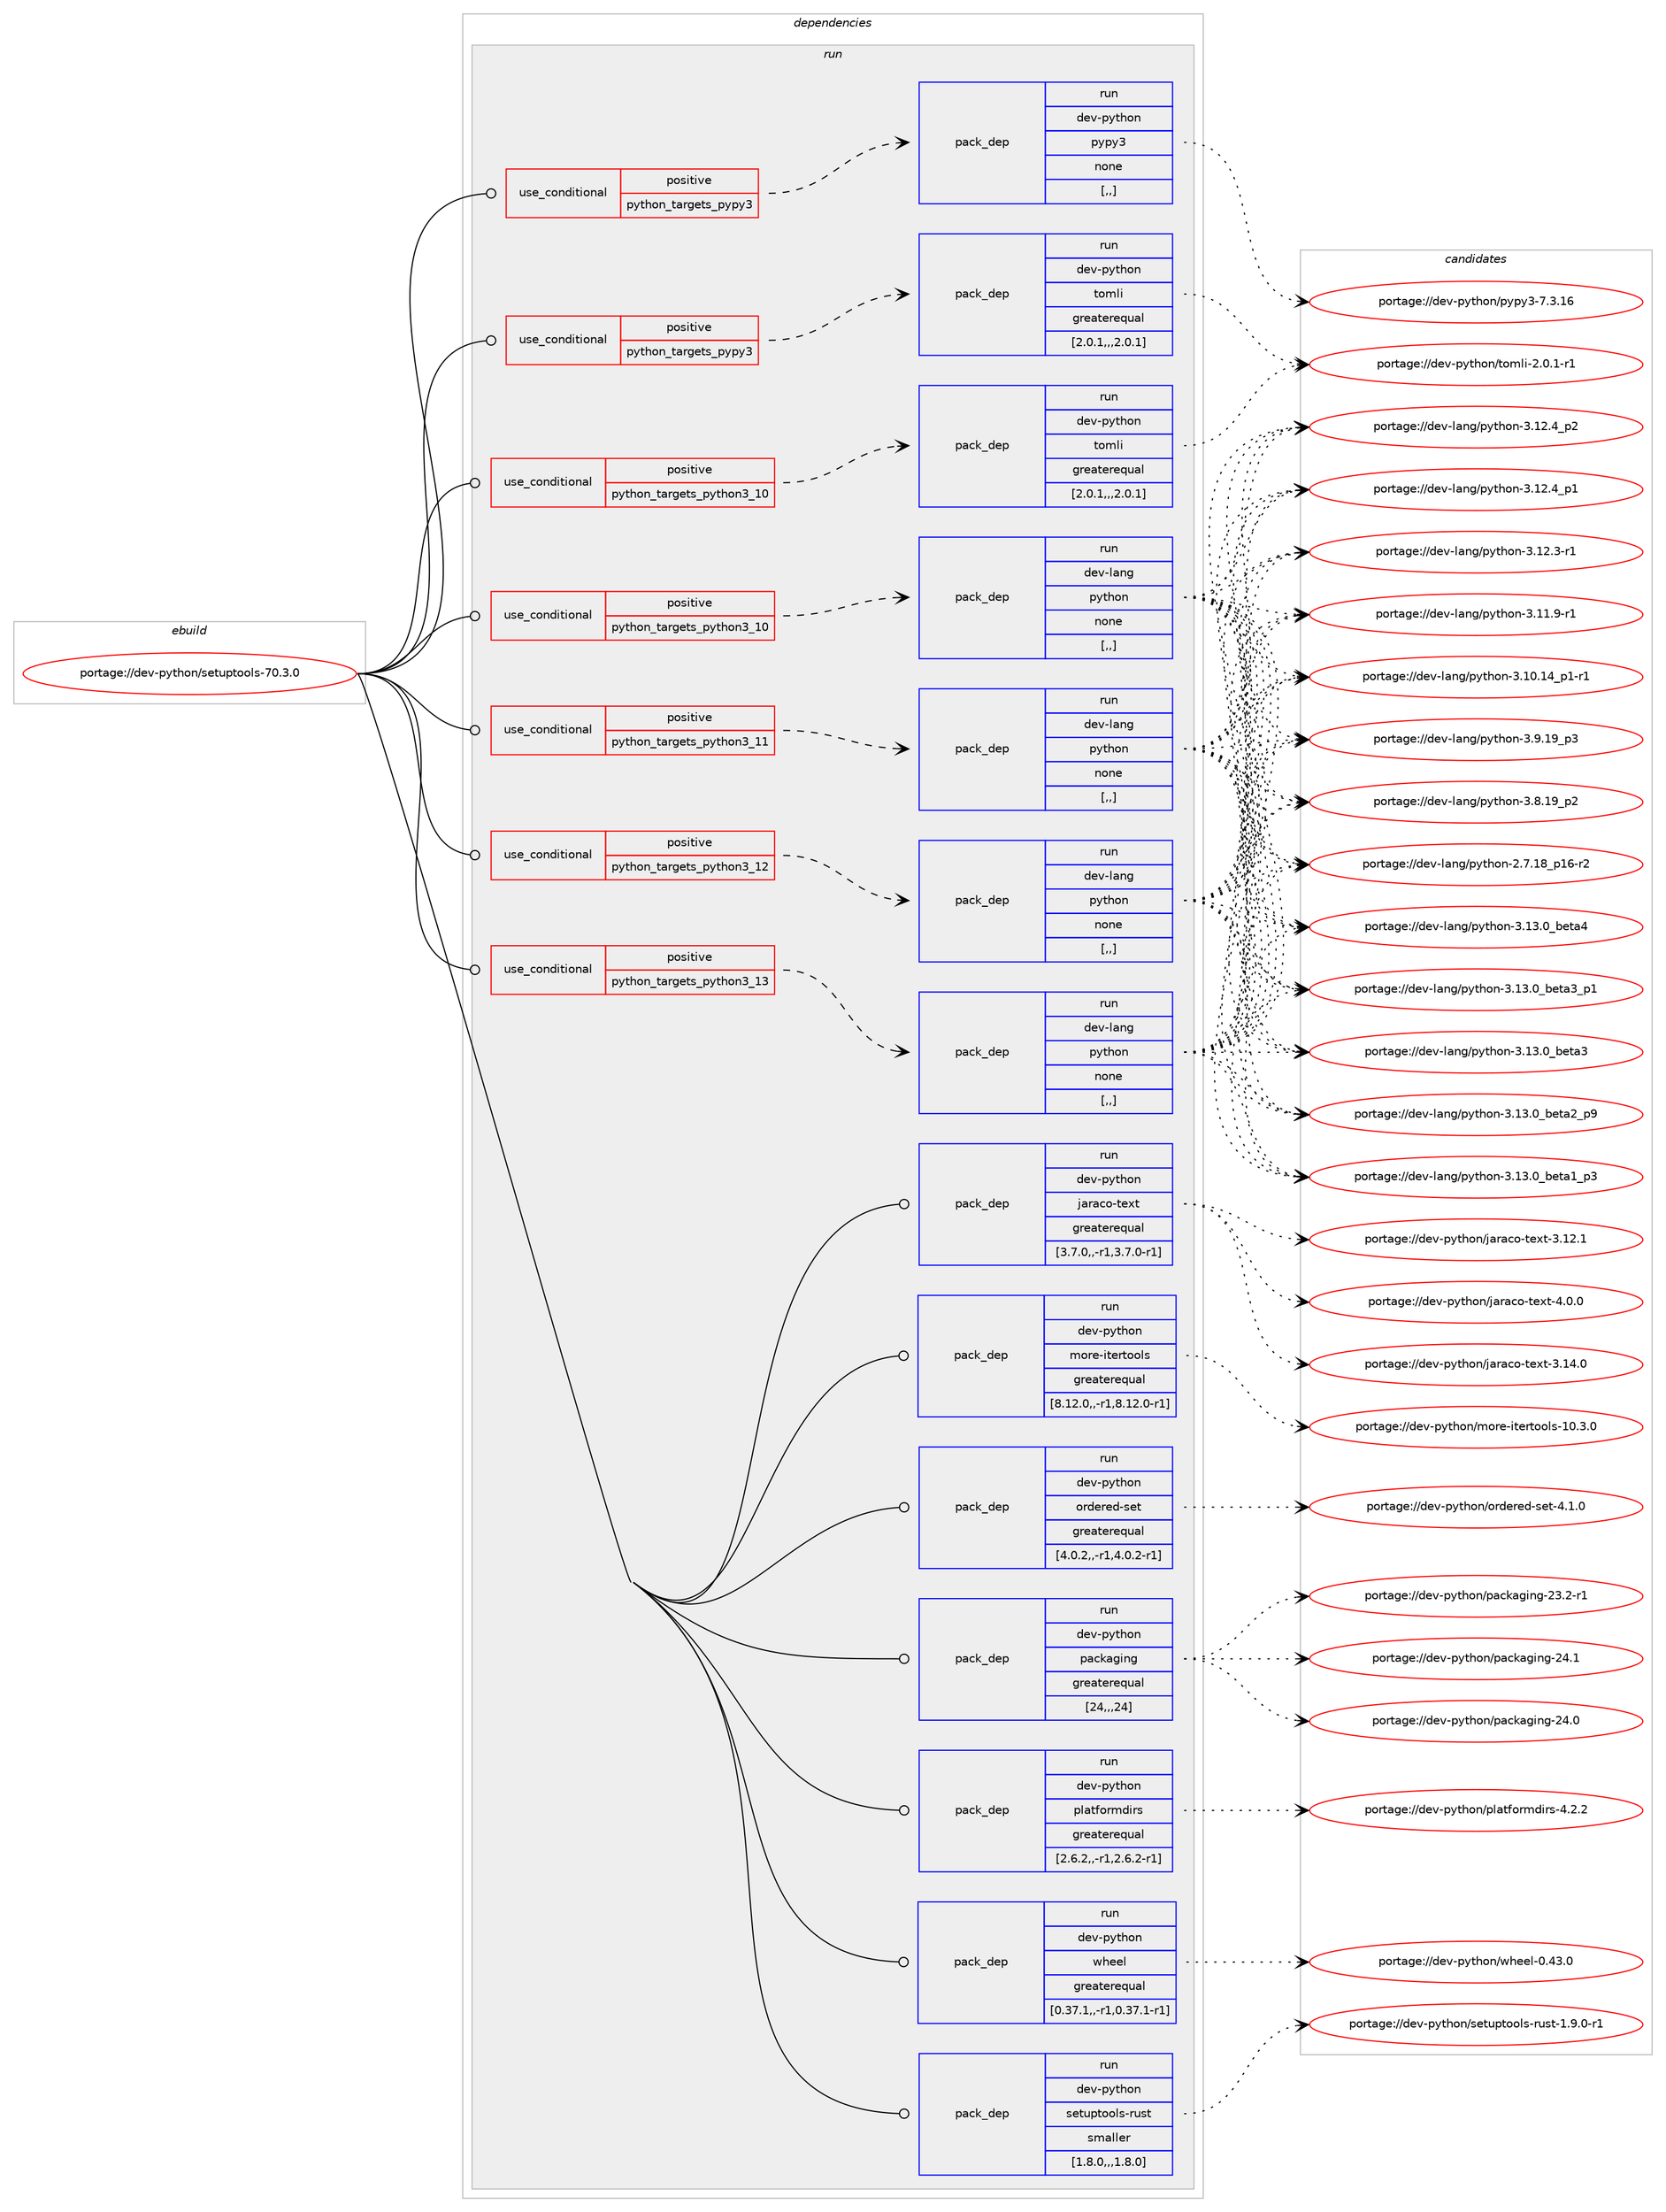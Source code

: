 digraph prolog {

# *************
# Graph options
# *************

newrank=true;
concentrate=true;
compound=true;
graph [rankdir=LR,fontname=Helvetica,fontsize=10,ranksep=1.5];#, ranksep=2.5, nodesep=0.2];
edge  [arrowhead=vee];
node  [fontname=Helvetica,fontsize=10];

# **********
# The ebuild
# **********

subgraph cluster_leftcol {
color=gray;
label=<<i>ebuild</i>>;
id [label="portage://dev-python/setuptools-70.3.0", color=red, width=4, href="../dev-python/setuptools-70.3.0.svg"];
}

# ****************
# The dependencies
# ****************

subgraph cluster_midcol {
color=gray;
label=<<i>dependencies</i>>;
subgraph cluster_compile {
fillcolor="#eeeeee";
style=filled;
label=<<i>compile</i>>;
}
subgraph cluster_compileandrun {
fillcolor="#eeeeee";
style=filled;
label=<<i>compile and run</i>>;
}
subgraph cluster_run {
fillcolor="#eeeeee";
style=filled;
label=<<i>run</i>>;
subgraph cond39497 {
dependency163230 [label=<<TABLE BORDER="0" CELLBORDER="1" CELLSPACING="0" CELLPADDING="4"><TR><TD ROWSPAN="3" CELLPADDING="10">use_conditional</TD></TR><TR><TD>positive</TD></TR><TR><TD>python_targets_pypy3</TD></TR></TABLE>>, shape=none, color=red];
subgraph pack122461 {
dependency163231 [label=<<TABLE BORDER="0" CELLBORDER="1" CELLSPACING="0" CELLPADDING="4" WIDTH="220"><TR><TD ROWSPAN="6" CELLPADDING="30">pack_dep</TD></TR><TR><TD WIDTH="110">run</TD></TR><TR><TD>dev-python</TD></TR><TR><TD>pypy3</TD></TR><TR><TD>none</TD></TR><TR><TD>[,,]</TD></TR></TABLE>>, shape=none, color=blue];
}
dependency163230:e -> dependency163231:w [weight=20,style="dashed",arrowhead="vee"];
}
id:e -> dependency163230:w [weight=20,style="solid",arrowhead="odot"];
subgraph cond39498 {
dependency163232 [label=<<TABLE BORDER="0" CELLBORDER="1" CELLSPACING="0" CELLPADDING="4"><TR><TD ROWSPAN="3" CELLPADDING="10">use_conditional</TD></TR><TR><TD>positive</TD></TR><TR><TD>python_targets_pypy3</TD></TR></TABLE>>, shape=none, color=red];
subgraph pack122462 {
dependency163233 [label=<<TABLE BORDER="0" CELLBORDER="1" CELLSPACING="0" CELLPADDING="4" WIDTH="220"><TR><TD ROWSPAN="6" CELLPADDING="30">pack_dep</TD></TR><TR><TD WIDTH="110">run</TD></TR><TR><TD>dev-python</TD></TR><TR><TD>tomli</TD></TR><TR><TD>greaterequal</TD></TR><TR><TD>[2.0.1,,,2.0.1]</TD></TR></TABLE>>, shape=none, color=blue];
}
dependency163232:e -> dependency163233:w [weight=20,style="dashed",arrowhead="vee"];
}
id:e -> dependency163232:w [weight=20,style="solid",arrowhead="odot"];
subgraph cond39499 {
dependency163234 [label=<<TABLE BORDER="0" CELLBORDER="1" CELLSPACING="0" CELLPADDING="4"><TR><TD ROWSPAN="3" CELLPADDING="10">use_conditional</TD></TR><TR><TD>positive</TD></TR><TR><TD>python_targets_python3_10</TD></TR></TABLE>>, shape=none, color=red];
subgraph pack122463 {
dependency163235 [label=<<TABLE BORDER="0" CELLBORDER="1" CELLSPACING="0" CELLPADDING="4" WIDTH="220"><TR><TD ROWSPAN="6" CELLPADDING="30">pack_dep</TD></TR><TR><TD WIDTH="110">run</TD></TR><TR><TD>dev-lang</TD></TR><TR><TD>python</TD></TR><TR><TD>none</TD></TR><TR><TD>[,,]</TD></TR></TABLE>>, shape=none, color=blue];
}
dependency163234:e -> dependency163235:w [weight=20,style="dashed",arrowhead="vee"];
}
id:e -> dependency163234:w [weight=20,style="solid",arrowhead="odot"];
subgraph cond39500 {
dependency163236 [label=<<TABLE BORDER="0" CELLBORDER="1" CELLSPACING="0" CELLPADDING="4"><TR><TD ROWSPAN="3" CELLPADDING="10">use_conditional</TD></TR><TR><TD>positive</TD></TR><TR><TD>python_targets_python3_10</TD></TR></TABLE>>, shape=none, color=red];
subgraph pack122464 {
dependency163237 [label=<<TABLE BORDER="0" CELLBORDER="1" CELLSPACING="0" CELLPADDING="4" WIDTH="220"><TR><TD ROWSPAN="6" CELLPADDING="30">pack_dep</TD></TR><TR><TD WIDTH="110">run</TD></TR><TR><TD>dev-python</TD></TR><TR><TD>tomli</TD></TR><TR><TD>greaterequal</TD></TR><TR><TD>[2.0.1,,,2.0.1]</TD></TR></TABLE>>, shape=none, color=blue];
}
dependency163236:e -> dependency163237:w [weight=20,style="dashed",arrowhead="vee"];
}
id:e -> dependency163236:w [weight=20,style="solid",arrowhead="odot"];
subgraph cond39501 {
dependency163238 [label=<<TABLE BORDER="0" CELLBORDER="1" CELLSPACING="0" CELLPADDING="4"><TR><TD ROWSPAN="3" CELLPADDING="10">use_conditional</TD></TR><TR><TD>positive</TD></TR><TR><TD>python_targets_python3_11</TD></TR></TABLE>>, shape=none, color=red];
subgraph pack122465 {
dependency163239 [label=<<TABLE BORDER="0" CELLBORDER="1" CELLSPACING="0" CELLPADDING="4" WIDTH="220"><TR><TD ROWSPAN="6" CELLPADDING="30">pack_dep</TD></TR><TR><TD WIDTH="110">run</TD></TR><TR><TD>dev-lang</TD></TR><TR><TD>python</TD></TR><TR><TD>none</TD></TR><TR><TD>[,,]</TD></TR></TABLE>>, shape=none, color=blue];
}
dependency163238:e -> dependency163239:w [weight=20,style="dashed",arrowhead="vee"];
}
id:e -> dependency163238:w [weight=20,style="solid",arrowhead="odot"];
subgraph cond39502 {
dependency163240 [label=<<TABLE BORDER="0" CELLBORDER="1" CELLSPACING="0" CELLPADDING="4"><TR><TD ROWSPAN="3" CELLPADDING="10">use_conditional</TD></TR><TR><TD>positive</TD></TR><TR><TD>python_targets_python3_12</TD></TR></TABLE>>, shape=none, color=red];
subgraph pack122466 {
dependency163241 [label=<<TABLE BORDER="0" CELLBORDER="1" CELLSPACING="0" CELLPADDING="4" WIDTH="220"><TR><TD ROWSPAN="6" CELLPADDING="30">pack_dep</TD></TR><TR><TD WIDTH="110">run</TD></TR><TR><TD>dev-lang</TD></TR><TR><TD>python</TD></TR><TR><TD>none</TD></TR><TR><TD>[,,]</TD></TR></TABLE>>, shape=none, color=blue];
}
dependency163240:e -> dependency163241:w [weight=20,style="dashed",arrowhead="vee"];
}
id:e -> dependency163240:w [weight=20,style="solid",arrowhead="odot"];
subgraph cond39503 {
dependency163242 [label=<<TABLE BORDER="0" CELLBORDER="1" CELLSPACING="0" CELLPADDING="4"><TR><TD ROWSPAN="3" CELLPADDING="10">use_conditional</TD></TR><TR><TD>positive</TD></TR><TR><TD>python_targets_python3_13</TD></TR></TABLE>>, shape=none, color=red];
subgraph pack122467 {
dependency163243 [label=<<TABLE BORDER="0" CELLBORDER="1" CELLSPACING="0" CELLPADDING="4" WIDTH="220"><TR><TD ROWSPAN="6" CELLPADDING="30">pack_dep</TD></TR><TR><TD WIDTH="110">run</TD></TR><TR><TD>dev-lang</TD></TR><TR><TD>python</TD></TR><TR><TD>none</TD></TR><TR><TD>[,,]</TD></TR></TABLE>>, shape=none, color=blue];
}
dependency163242:e -> dependency163243:w [weight=20,style="dashed",arrowhead="vee"];
}
id:e -> dependency163242:w [weight=20,style="solid",arrowhead="odot"];
subgraph pack122468 {
dependency163244 [label=<<TABLE BORDER="0" CELLBORDER="1" CELLSPACING="0" CELLPADDING="4" WIDTH="220"><TR><TD ROWSPAN="6" CELLPADDING="30">pack_dep</TD></TR><TR><TD WIDTH="110">run</TD></TR><TR><TD>dev-python</TD></TR><TR><TD>jaraco-text</TD></TR><TR><TD>greaterequal</TD></TR><TR><TD>[3.7.0,,-r1,3.7.0-r1]</TD></TR></TABLE>>, shape=none, color=blue];
}
id:e -> dependency163244:w [weight=20,style="solid",arrowhead="odot"];
subgraph pack122469 {
dependency163245 [label=<<TABLE BORDER="0" CELLBORDER="1" CELLSPACING="0" CELLPADDING="4" WIDTH="220"><TR><TD ROWSPAN="6" CELLPADDING="30">pack_dep</TD></TR><TR><TD WIDTH="110">run</TD></TR><TR><TD>dev-python</TD></TR><TR><TD>more-itertools</TD></TR><TR><TD>greaterequal</TD></TR><TR><TD>[8.12.0,,-r1,8.12.0-r1]</TD></TR></TABLE>>, shape=none, color=blue];
}
id:e -> dependency163245:w [weight=20,style="solid",arrowhead="odot"];
subgraph pack122470 {
dependency163246 [label=<<TABLE BORDER="0" CELLBORDER="1" CELLSPACING="0" CELLPADDING="4" WIDTH="220"><TR><TD ROWSPAN="6" CELLPADDING="30">pack_dep</TD></TR><TR><TD WIDTH="110">run</TD></TR><TR><TD>dev-python</TD></TR><TR><TD>ordered-set</TD></TR><TR><TD>greaterequal</TD></TR><TR><TD>[4.0.2,,-r1,4.0.2-r1]</TD></TR></TABLE>>, shape=none, color=blue];
}
id:e -> dependency163246:w [weight=20,style="solid",arrowhead="odot"];
subgraph pack122471 {
dependency163247 [label=<<TABLE BORDER="0" CELLBORDER="1" CELLSPACING="0" CELLPADDING="4" WIDTH="220"><TR><TD ROWSPAN="6" CELLPADDING="30">pack_dep</TD></TR><TR><TD WIDTH="110">run</TD></TR><TR><TD>dev-python</TD></TR><TR><TD>packaging</TD></TR><TR><TD>greaterequal</TD></TR><TR><TD>[24,,,24]</TD></TR></TABLE>>, shape=none, color=blue];
}
id:e -> dependency163247:w [weight=20,style="solid",arrowhead="odot"];
subgraph pack122472 {
dependency163248 [label=<<TABLE BORDER="0" CELLBORDER="1" CELLSPACING="0" CELLPADDING="4" WIDTH="220"><TR><TD ROWSPAN="6" CELLPADDING="30">pack_dep</TD></TR><TR><TD WIDTH="110">run</TD></TR><TR><TD>dev-python</TD></TR><TR><TD>platformdirs</TD></TR><TR><TD>greaterequal</TD></TR><TR><TD>[2.6.2,,-r1,2.6.2-r1]</TD></TR></TABLE>>, shape=none, color=blue];
}
id:e -> dependency163248:w [weight=20,style="solid",arrowhead="odot"];
subgraph pack122473 {
dependency163249 [label=<<TABLE BORDER="0" CELLBORDER="1" CELLSPACING="0" CELLPADDING="4" WIDTH="220"><TR><TD ROWSPAN="6" CELLPADDING="30">pack_dep</TD></TR><TR><TD WIDTH="110">run</TD></TR><TR><TD>dev-python</TD></TR><TR><TD>wheel</TD></TR><TR><TD>greaterequal</TD></TR><TR><TD>[0.37.1,,-r1,0.37.1-r1]</TD></TR></TABLE>>, shape=none, color=blue];
}
id:e -> dependency163249:w [weight=20,style="solid",arrowhead="odot"];
subgraph pack122474 {
dependency163250 [label=<<TABLE BORDER="0" CELLBORDER="1" CELLSPACING="0" CELLPADDING="4" WIDTH="220"><TR><TD ROWSPAN="6" CELLPADDING="30">pack_dep</TD></TR><TR><TD WIDTH="110">run</TD></TR><TR><TD>dev-python</TD></TR><TR><TD>setuptools-rust</TD></TR><TR><TD>smaller</TD></TR><TR><TD>[1.8.0,,,1.8.0]</TD></TR></TABLE>>, shape=none, color=blue];
}
id:e -> dependency163250:w [weight=20,style="solid",arrowhead="odot"];
}
}

# **************
# The candidates
# **************

subgraph cluster_choices {
rank=same;
color=gray;
label=<<i>candidates</i>>;

subgraph choice122461 {
color=black;
nodesep=1;
choice10010111845112121116104111110471121211121215145554651464954 [label="portage://dev-python/pypy3-7.3.16", color=red, width=4,href="../dev-python/pypy3-7.3.16.svg"];
dependency163231:e -> choice10010111845112121116104111110471121211121215145554651464954:w [style=dotted,weight="100"];
}
subgraph choice122462 {
color=black;
nodesep=1;
choice10010111845112121116104111110471161111091081054550464846494511449 [label="portage://dev-python/tomli-2.0.1-r1", color=red, width=4,href="../dev-python/tomli-2.0.1-r1.svg"];
dependency163233:e -> choice10010111845112121116104111110471161111091081054550464846494511449:w [style=dotted,weight="100"];
}
subgraph choice122463 {
color=black;
nodesep=1;
choice1001011184510897110103471121211161041111104551464951464895981011169752 [label="portage://dev-lang/python-3.13.0_beta4", color=red, width=4,href="../dev-lang/python-3.13.0_beta4.svg"];
choice10010111845108971101034711212111610411111045514649514648959810111697519511249 [label="portage://dev-lang/python-3.13.0_beta3_p1", color=red, width=4,href="../dev-lang/python-3.13.0_beta3_p1.svg"];
choice1001011184510897110103471121211161041111104551464951464895981011169751 [label="portage://dev-lang/python-3.13.0_beta3", color=red, width=4,href="../dev-lang/python-3.13.0_beta3.svg"];
choice10010111845108971101034711212111610411111045514649514648959810111697509511257 [label="portage://dev-lang/python-3.13.0_beta2_p9", color=red, width=4,href="../dev-lang/python-3.13.0_beta2_p9.svg"];
choice10010111845108971101034711212111610411111045514649514648959810111697499511251 [label="portage://dev-lang/python-3.13.0_beta1_p3", color=red, width=4,href="../dev-lang/python-3.13.0_beta1_p3.svg"];
choice100101118451089711010347112121116104111110455146495046529511250 [label="portage://dev-lang/python-3.12.4_p2", color=red, width=4,href="../dev-lang/python-3.12.4_p2.svg"];
choice100101118451089711010347112121116104111110455146495046529511249 [label="portage://dev-lang/python-3.12.4_p1", color=red, width=4,href="../dev-lang/python-3.12.4_p1.svg"];
choice100101118451089711010347112121116104111110455146495046514511449 [label="portage://dev-lang/python-3.12.3-r1", color=red, width=4,href="../dev-lang/python-3.12.3-r1.svg"];
choice100101118451089711010347112121116104111110455146494946574511449 [label="portage://dev-lang/python-3.11.9-r1", color=red, width=4,href="../dev-lang/python-3.11.9-r1.svg"];
choice100101118451089711010347112121116104111110455146494846495295112494511449 [label="portage://dev-lang/python-3.10.14_p1-r1", color=red, width=4,href="../dev-lang/python-3.10.14_p1-r1.svg"];
choice100101118451089711010347112121116104111110455146574649579511251 [label="portage://dev-lang/python-3.9.19_p3", color=red, width=4,href="../dev-lang/python-3.9.19_p3.svg"];
choice100101118451089711010347112121116104111110455146564649579511250 [label="portage://dev-lang/python-3.8.19_p2", color=red, width=4,href="../dev-lang/python-3.8.19_p2.svg"];
choice100101118451089711010347112121116104111110455046554649569511249544511450 [label="portage://dev-lang/python-2.7.18_p16-r2", color=red, width=4,href="../dev-lang/python-2.7.18_p16-r2.svg"];
dependency163235:e -> choice1001011184510897110103471121211161041111104551464951464895981011169752:w [style=dotted,weight="100"];
dependency163235:e -> choice10010111845108971101034711212111610411111045514649514648959810111697519511249:w [style=dotted,weight="100"];
dependency163235:e -> choice1001011184510897110103471121211161041111104551464951464895981011169751:w [style=dotted,weight="100"];
dependency163235:e -> choice10010111845108971101034711212111610411111045514649514648959810111697509511257:w [style=dotted,weight="100"];
dependency163235:e -> choice10010111845108971101034711212111610411111045514649514648959810111697499511251:w [style=dotted,weight="100"];
dependency163235:e -> choice100101118451089711010347112121116104111110455146495046529511250:w [style=dotted,weight="100"];
dependency163235:e -> choice100101118451089711010347112121116104111110455146495046529511249:w [style=dotted,weight="100"];
dependency163235:e -> choice100101118451089711010347112121116104111110455146495046514511449:w [style=dotted,weight="100"];
dependency163235:e -> choice100101118451089711010347112121116104111110455146494946574511449:w [style=dotted,weight="100"];
dependency163235:e -> choice100101118451089711010347112121116104111110455146494846495295112494511449:w [style=dotted,weight="100"];
dependency163235:e -> choice100101118451089711010347112121116104111110455146574649579511251:w [style=dotted,weight="100"];
dependency163235:e -> choice100101118451089711010347112121116104111110455146564649579511250:w [style=dotted,weight="100"];
dependency163235:e -> choice100101118451089711010347112121116104111110455046554649569511249544511450:w [style=dotted,weight="100"];
}
subgraph choice122464 {
color=black;
nodesep=1;
choice10010111845112121116104111110471161111091081054550464846494511449 [label="portage://dev-python/tomli-2.0.1-r1", color=red, width=4,href="../dev-python/tomli-2.0.1-r1.svg"];
dependency163237:e -> choice10010111845112121116104111110471161111091081054550464846494511449:w [style=dotted,weight="100"];
}
subgraph choice122465 {
color=black;
nodesep=1;
choice1001011184510897110103471121211161041111104551464951464895981011169752 [label="portage://dev-lang/python-3.13.0_beta4", color=red, width=4,href="../dev-lang/python-3.13.0_beta4.svg"];
choice10010111845108971101034711212111610411111045514649514648959810111697519511249 [label="portage://dev-lang/python-3.13.0_beta3_p1", color=red, width=4,href="../dev-lang/python-3.13.0_beta3_p1.svg"];
choice1001011184510897110103471121211161041111104551464951464895981011169751 [label="portage://dev-lang/python-3.13.0_beta3", color=red, width=4,href="../dev-lang/python-3.13.0_beta3.svg"];
choice10010111845108971101034711212111610411111045514649514648959810111697509511257 [label="portage://dev-lang/python-3.13.0_beta2_p9", color=red, width=4,href="../dev-lang/python-3.13.0_beta2_p9.svg"];
choice10010111845108971101034711212111610411111045514649514648959810111697499511251 [label="portage://dev-lang/python-3.13.0_beta1_p3", color=red, width=4,href="../dev-lang/python-3.13.0_beta1_p3.svg"];
choice100101118451089711010347112121116104111110455146495046529511250 [label="portage://dev-lang/python-3.12.4_p2", color=red, width=4,href="../dev-lang/python-3.12.4_p2.svg"];
choice100101118451089711010347112121116104111110455146495046529511249 [label="portage://dev-lang/python-3.12.4_p1", color=red, width=4,href="../dev-lang/python-3.12.4_p1.svg"];
choice100101118451089711010347112121116104111110455146495046514511449 [label="portage://dev-lang/python-3.12.3-r1", color=red, width=4,href="../dev-lang/python-3.12.3-r1.svg"];
choice100101118451089711010347112121116104111110455146494946574511449 [label="portage://dev-lang/python-3.11.9-r1", color=red, width=4,href="../dev-lang/python-3.11.9-r1.svg"];
choice100101118451089711010347112121116104111110455146494846495295112494511449 [label="portage://dev-lang/python-3.10.14_p1-r1", color=red, width=4,href="../dev-lang/python-3.10.14_p1-r1.svg"];
choice100101118451089711010347112121116104111110455146574649579511251 [label="portage://dev-lang/python-3.9.19_p3", color=red, width=4,href="../dev-lang/python-3.9.19_p3.svg"];
choice100101118451089711010347112121116104111110455146564649579511250 [label="portage://dev-lang/python-3.8.19_p2", color=red, width=4,href="../dev-lang/python-3.8.19_p2.svg"];
choice100101118451089711010347112121116104111110455046554649569511249544511450 [label="portage://dev-lang/python-2.7.18_p16-r2", color=red, width=4,href="../dev-lang/python-2.7.18_p16-r2.svg"];
dependency163239:e -> choice1001011184510897110103471121211161041111104551464951464895981011169752:w [style=dotted,weight="100"];
dependency163239:e -> choice10010111845108971101034711212111610411111045514649514648959810111697519511249:w [style=dotted,weight="100"];
dependency163239:e -> choice1001011184510897110103471121211161041111104551464951464895981011169751:w [style=dotted,weight="100"];
dependency163239:e -> choice10010111845108971101034711212111610411111045514649514648959810111697509511257:w [style=dotted,weight="100"];
dependency163239:e -> choice10010111845108971101034711212111610411111045514649514648959810111697499511251:w [style=dotted,weight="100"];
dependency163239:e -> choice100101118451089711010347112121116104111110455146495046529511250:w [style=dotted,weight="100"];
dependency163239:e -> choice100101118451089711010347112121116104111110455146495046529511249:w [style=dotted,weight="100"];
dependency163239:e -> choice100101118451089711010347112121116104111110455146495046514511449:w [style=dotted,weight="100"];
dependency163239:e -> choice100101118451089711010347112121116104111110455146494946574511449:w [style=dotted,weight="100"];
dependency163239:e -> choice100101118451089711010347112121116104111110455146494846495295112494511449:w [style=dotted,weight="100"];
dependency163239:e -> choice100101118451089711010347112121116104111110455146574649579511251:w [style=dotted,weight="100"];
dependency163239:e -> choice100101118451089711010347112121116104111110455146564649579511250:w [style=dotted,weight="100"];
dependency163239:e -> choice100101118451089711010347112121116104111110455046554649569511249544511450:w [style=dotted,weight="100"];
}
subgraph choice122466 {
color=black;
nodesep=1;
choice1001011184510897110103471121211161041111104551464951464895981011169752 [label="portage://dev-lang/python-3.13.0_beta4", color=red, width=4,href="../dev-lang/python-3.13.0_beta4.svg"];
choice10010111845108971101034711212111610411111045514649514648959810111697519511249 [label="portage://dev-lang/python-3.13.0_beta3_p1", color=red, width=4,href="../dev-lang/python-3.13.0_beta3_p1.svg"];
choice1001011184510897110103471121211161041111104551464951464895981011169751 [label="portage://dev-lang/python-3.13.0_beta3", color=red, width=4,href="../dev-lang/python-3.13.0_beta3.svg"];
choice10010111845108971101034711212111610411111045514649514648959810111697509511257 [label="portage://dev-lang/python-3.13.0_beta2_p9", color=red, width=4,href="../dev-lang/python-3.13.0_beta2_p9.svg"];
choice10010111845108971101034711212111610411111045514649514648959810111697499511251 [label="portage://dev-lang/python-3.13.0_beta1_p3", color=red, width=4,href="../dev-lang/python-3.13.0_beta1_p3.svg"];
choice100101118451089711010347112121116104111110455146495046529511250 [label="portage://dev-lang/python-3.12.4_p2", color=red, width=4,href="../dev-lang/python-3.12.4_p2.svg"];
choice100101118451089711010347112121116104111110455146495046529511249 [label="portage://dev-lang/python-3.12.4_p1", color=red, width=4,href="../dev-lang/python-3.12.4_p1.svg"];
choice100101118451089711010347112121116104111110455146495046514511449 [label="portage://dev-lang/python-3.12.3-r1", color=red, width=4,href="../dev-lang/python-3.12.3-r1.svg"];
choice100101118451089711010347112121116104111110455146494946574511449 [label="portage://dev-lang/python-3.11.9-r1", color=red, width=4,href="../dev-lang/python-3.11.9-r1.svg"];
choice100101118451089711010347112121116104111110455146494846495295112494511449 [label="portage://dev-lang/python-3.10.14_p1-r1", color=red, width=4,href="../dev-lang/python-3.10.14_p1-r1.svg"];
choice100101118451089711010347112121116104111110455146574649579511251 [label="portage://dev-lang/python-3.9.19_p3", color=red, width=4,href="../dev-lang/python-3.9.19_p3.svg"];
choice100101118451089711010347112121116104111110455146564649579511250 [label="portage://dev-lang/python-3.8.19_p2", color=red, width=4,href="../dev-lang/python-3.8.19_p2.svg"];
choice100101118451089711010347112121116104111110455046554649569511249544511450 [label="portage://dev-lang/python-2.7.18_p16-r2", color=red, width=4,href="../dev-lang/python-2.7.18_p16-r2.svg"];
dependency163241:e -> choice1001011184510897110103471121211161041111104551464951464895981011169752:w [style=dotted,weight="100"];
dependency163241:e -> choice10010111845108971101034711212111610411111045514649514648959810111697519511249:w [style=dotted,weight="100"];
dependency163241:e -> choice1001011184510897110103471121211161041111104551464951464895981011169751:w [style=dotted,weight="100"];
dependency163241:e -> choice10010111845108971101034711212111610411111045514649514648959810111697509511257:w [style=dotted,weight="100"];
dependency163241:e -> choice10010111845108971101034711212111610411111045514649514648959810111697499511251:w [style=dotted,weight="100"];
dependency163241:e -> choice100101118451089711010347112121116104111110455146495046529511250:w [style=dotted,weight="100"];
dependency163241:e -> choice100101118451089711010347112121116104111110455146495046529511249:w [style=dotted,weight="100"];
dependency163241:e -> choice100101118451089711010347112121116104111110455146495046514511449:w [style=dotted,weight="100"];
dependency163241:e -> choice100101118451089711010347112121116104111110455146494946574511449:w [style=dotted,weight="100"];
dependency163241:e -> choice100101118451089711010347112121116104111110455146494846495295112494511449:w [style=dotted,weight="100"];
dependency163241:e -> choice100101118451089711010347112121116104111110455146574649579511251:w [style=dotted,weight="100"];
dependency163241:e -> choice100101118451089711010347112121116104111110455146564649579511250:w [style=dotted,weight="100"];
dependency163241:e -> choice100101118451089711010347112121116104111110455046554649569511249544511450:w [style=dotted,weight="100"];
}
subgraph choice122467 {
color=black;
nodesep=1;
choice1001011184510897110103471121211161041111104551464951464895981011169752 [label="portage://dev-lang/python-3.13.0_beta4", color=red, width=4,href="../dev-lang/python-3.13.0_beta4.svg"];
choice10010111845108971101034711212111610411111045514649514648959810111697519511249 [label="portage://dev-lang/python-3.13.0_beta3_p1", color=red, width=4,href="../dev-lang/python-3.13.0_beta3_p1.svg"];
choice1001011184510897110103471121211161041111104551464951464895981011169751 [label="portage://dev-lang/python-3.13.0_beta3", color=red, width=4,href="../dev-lang/python-3.13.0_beta3.svg"];
choice10010111845108971101034711212111610411111045514649514648959810111697509511257 [label="portage://dev-lang/python-3.13.0_beta2_p9", color=red, width=4,href="../dev-lang/python-3.13.0_beta2_p9.svg"];
choice10010111845108971101034711212111610411111045514649514648959810111697499511251 [label="portage://dev-lang/python-3.13.0_beta1_p3", color=red, width=4,href="../dev-lang/python-3.13.0_beta1_p3.svg"];
choice100101118451089711010347112121116104111110455146495046529511250 [label="portage://dev-lang/python-3.12.4_p2", color=red, width=4,href="../dev-lang/python-3.12.4_p2.svg"];
choice100101118451089711010347112121116104111110455146495046529511249 [label="portage://dev-lang/python-3.12.4_p1", color=red, width=4,href="../dev-lang/python-3.12.4_p1.svg"];
choice100101118451089711010347112121116104111110455146495046514511449 [label="portage://dev-lang/python-3.12.3-r1", color=red, width=4,href="../dev-lang/python-3.12.3-r1.svg"];
choice100101118451089711010347112121116104111110455146494946574511449 [label="portage://dev-lang/python-3.11.9-r1", color=red, width=4,href="../dev-lang/python-3.11.9-r1.svg"];
choice100101118451089711010347112121116104111110455146494846495295112494511449 [label="portage://dev-lang/python-3.10.14_p1-r1", color=red, width=4,href="../dev-lang/python-3.10.14_p1-r1.svg"];
choice100101118451089711010347112121116104111110455146574649579511251 [label="portage://dev-lang/python-3.9.19_p3", color=red, width=4,href="../dev-lang/python-3.9.19_p3.svg"];
choice100101118451089711010347112121116104111110455146564649579511250 [label="portage://dev-lang/python-3.8.19_p2", color=red, width=4,href="../dev-lang/python-3.8.19_p2.svg"];
choice100101118451089711010347112121116104111110455046554649569511249544511450 [label="portage://dev-lang/python-2.7.18_p16-r2", color=red, width=4,href="../dev-lang/python-2.7.18_p16-r2.svg"];
dependency163243:e -> choice1001011184510897110103471121211161041111104551464951464895981011169752:w [style=dotted,weight="100"];
dependency163243:e -> choice10010111845108971101034711212111610411111045514649514648959810111697519511249:w [style=dotted,weight="100"];
dependency163243:e -> choice1001011184510897110103471121211161041111104551464951464895981011169751:w [style=dotted,weight="100"];
dependency163243:e -> choice10010111845108971101034711212111610411111045514649514648959810111697509511257:w [style=dotted,weight="100"];
dependency163243:e -> choice10010111845108971101034711212111610411111045514649514648959810111697499511251:w [style=dotted,weight="100"];
dependency163243:e -> choice100101118451089711010347112121116104111110455146495046529511250:w [style=dotted,weight="100"];
dependency163243:e -> choice100101118451089711010347112121116104111110455146495046529511249:w [style=dotted,weight="100"];
dependency163243:e -> choice100101118451089711010347112121116104111110455146495046514511449:w [style=dotted,weight="100"];
dependency163243:e -> choice100101118451089711010347112121116104111110455146494946574511449:w [style=dotted,weight="100"];
dependency163243:e -> choice100101118451089711010347112121116104111110455146494846495295112494511449:w [style=dotted,weight="100"];
dependency163243:e -> choice100101118451089711010347112121116104111110455146574649579511251:w [style=dotted,weight="100"];
dependency163243:e -> choice100101118451089711010347112121116104111110455146564649579511250:w [style=dotted,weight="100"];
dependency163243:e -> choice100101118451089711010347112121116104111110455046554649569511249544511450:w [style=dotted,weight="100"];
}
subgraph choice122468 {
color=black;
nodesep=1;
choice100101118451121211161041111104710697114979911145116101120116455246484648 [label="portage://dev-python/jaraco-text-4.0.0", color=red, width=4,href="../dev-python/jaraco-text-4.0.0.svg"];
choice10010111845112121116104111110471069711497991114511610112011645514649524648 [label="portage://dev-python/jaraco-text-3.14.0", color=red, width=4,href="../dev-python/jaraco-text-3.14.0.svg"];
choice10010111845112121116104111110471069711497991114511610112011645514649504649 [label="portage://dev-python/jaraco-text-3.12.1", color=red, width=4,href="../dev-python/jaraco-text-3.12.1.svg"];
dependency163244:e -> choice100101118451121211161041111104710697114979911145116101120116455246484648:w [style=dotted,weight="100"];
dependency163244:e -> choice10010111845112121116104111110471069711497991114511610112011645514649524648:w [style=dotted,weight="100"];
dependency163244:e -> choice10010111845112121116104111110471069711497991114511610112011645514649504649:w [style=dotted,weight="100"];
}
subgraph choice122469 {
color=black;
nodesep=1;
choice10010111845112121116104111110471091111141014510511610111411611111110811545494846514648 [label="portage://dev-python/more-itertools-10.3.0", color=red, width=4,href="../dev-python/more-itertools-10.3.0.svg"];
dependency163245:e -> choice10010111845112121116104111110471091111141014510511610111411611111110811545494846514648:w [style=dotted,weight="100"];
}
subgraph choice122470 {
color=black;
nodesep=1;
choice100101118451121211161041111104711111410010111410110045115101116455246494648 [label="portage://dev-python/ordered-set-4.1.0", color=red, width=4,href="../dev-python/ordered-set-4.1.0.svg"];
dependency163246:e -> choice100101118451121211161041111104711111410010111410110045115101116455246494648:w [style=dotted,weight="100"];
}
subgraph choice122471 {
color=black;
nodesep=1;
choice10010111845112121116104111110471129799107971031051101034550524649 [label="portage://dev-python/packaging-24.1", color=red, width=4,href="../dev-python/packaging-24.1.svg"];
choice10010111845112121116104111110471129799107971031051101034550524648 [label="portage://dev-python/packaging-24.0", color=red, width=4,href="../dev-python/packaging-24.0.svg"];
choice100101118451121211161041111104711297991079710310511010345505146504511449 [label="portage://dev-python/packaging-23.2-r1", color=red, width=4,href="../dev-python/packaging-23.2-r1.svg"];
dependency163247:e -> choice10010111845112121116104111110471129799107971031051101034550524649:w [style=dotted,weight="100"];
dependency163247:e -> choice10010111845112121116104111110471129799107971031051101034550524648:w [style=dotted,weight="100"];
dependency163247:e -> choice100101118451121211161041111104711297991079710310511010345505146504511449:w [style=dotted,weight="100"];
}
subgraph choice122472 {
color=black;
nodesep=1;
choice100101118451121211161041111104711210897116102111114109100105114115455246504650 [label="portage://dev-python/platformdirs-4.2.2", color=red, width=4,href="../dev-python/platformdirs-4.2.2.svg"];
dependency163248:e -> choice100101118451121211161041111104711210897116102111114109100105114115455246504650:w [style=dotted,weight="100"];
}
subgraph choice122473 {
color=black;
nodesep=1;
choice100101118451121211161041111104711910410110110845484652514648 [label="portage://dev-python/wheel-0.43.0", color=red, width=4,href="../dev-python/wheel-0.43.0.svg"];
dependency163249:e -> choice100101118451121211161041111104711910410110110845484652514648:w [style=dotted,weight="100"];
}
subgraph choice122474 {
color=black;
nodesep=1;
choice1001011184511212111610411111047115101116117112116111111108115451141171151164549465746484511449 [label="portage://dev-python/setuptools-rust-1.9.0-r1", color=red, width=4,href="../dev-python/setuptools-rust-1.9.0-r1.svg"];
dependency163250:e -> choice1001011184511212111610411111047115101116117112116111111108115451141171151164549465746484511449:w [style=dotted,weight="100"];
}
}

}
